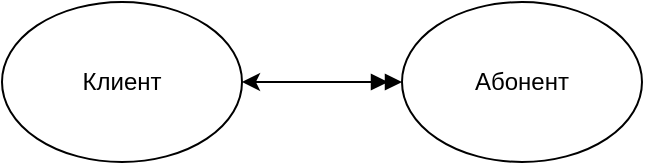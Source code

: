<mxfile version="16.2.7" type="device" pages="3"><diagram id="0HXGQej1jygalXFuXXq3" name="client-editing"><mxGraphModel dx="1422" dy="744" grid="1" gridSize="10" guides="1" tooltips="1" connect="1" arrows="1" fold="1" page="1" pageScale="1" pageWidth="827" pageHeight="1169" math="0" shadow="0"><root><mxCell id="0"/><mxCell id="1" parent="0"/><mxCell id="KYz6uAgzBBKJ0jILqrMB-1" value="Клиент" style="ellipse;whiteSpace=wrap;html=1;" parent="1" vertex="1"><mxGeometry x="200" y="40" width="120" height="80" as="geometry"/></mxCell><mxCell id="KYz6uAgzBBKJ0jILqrMB-2" value="Абонент" style="ellipse;whiteSpace=wrap;html=1;" parent="1" vertex="1"><mxGeometry x="400" y="40" width="120" height="80" as="geometry"/></mxCell><mxCell id="KYz6uAgzBBKJ0jILqrMB-5" value="" style="endArrow=classic;startArrow=doubleBlock;html=1;rounded=0;curved=1;startFill=1;" parent="1" source="KYz6uAgzBBKJ0jILqrMB-2" target="KYz6uAgzBBKJ0jILqrMB-1" edge="1"><mxGeometry width="50" height="50" relative="1" as="geometry"><mxPoint x="40" y="180" as="sourcePoint"/><mxPoint x="90" y="130" as="targetPoint"/></mxGeometry></mxCell></root></mxGraphModel></diagram><diagram id="BrjzJBGBjRQ6Zcm3hbNI" name="subscriber-adding"><mxGraphModel dx="1422" dy="744" grid="1" gridSize="10" guides="1" tooltips="1" connect="1" arrows="1" fold="1" page="1" pageScale="1" pageWidth="827" pageHeight="1169" math="0" shadow="0"><root><mxCell id="MzwzxaoXl1uZvFHuMdc4-0"/><mxCell id="MzwzxaoXl1uZvFHuMdc4-1" parent="MzwzxaoXl1uZvFHuMdc4-0"/><mxCell id="Ga3q-h5Ym-_Hg_Gj2N3h-0" value="Абонент" style="ellipse;whiteSpace=wrap;html=1;" parent="MzwzxaoXl1uZvFHuMdc4-1" vertex="1"><mxGeometry x="40" y="40" width="120" height="80" as="geometry"/></mxCell><mxCell id="Ga3q-h5Ym-_Hg_Gj2N3h-1" value="SIM-карта" style="ellipse;whiteSpace=wrap;html=1;" parent="MzwzxaoXl1uZvFHuMdc4-1" vertex="1"><mxGeometry x="240" y="40" width="120" height="80" as="geometry"/></mxCell><mxCell id="Ga3q-h5Ym-_Hg_Gj2N3h-2" value="" style="endArrow=classic;startArrow=classic;html=1;rounded=0;curved=1;startFill=1;" parent="MzwzxaoXl1uZvFHuMdc4-1" source="Ga3q-h5Ym-_Hg_Gj2N3h-1" target="Ga3q-h5Ym-_Hg_Gj2N3h-0" edge="1"><mxGeometry width="50" height="50" relative="1" as="geometry"><mxPoint x="-120" y="180" as="sourcePoint"/><mxPoint x="60.138" y="109.896" as="targetPoint"/></mxGeometry></mxCell></root></mxGraphModel></diagram><diagram name="subscriber-editing" id="1ySVTFRktUO3Nw1p7KIl"><mxGraphModel dx="1422" dy="744" grid="1" gridSize="10" guides="1" tooltips="1" connect="1" arrows="1" fold="1" page="1" pageScale="1" pageWidth="827" pageHeight="1169" math="0" shadow="0"><root><mxCell id="ANQSCMQ90tfDmMFsbOcU-0"/><mxCell id="ANQSCMQ90tfDmMFsbOcU-1" parent="ANQSCMQ90tfDmMFsbOcU-0"/><mxCell id="ANQSCMQ90tfDmMFsbOcU-2" value="Абонент" style="ellipse;whiteSpace=wrap;html=1;" parent="ANQSCMQ90tfDmMFsbOcU-1" vertex="1"><mxGeometry x="200" y="40" width="120" height="80" as="geometry"/></mxCell><mxCell id="syW-0E9U30v8VQTsoWqR-0" value="Клиент" style="ellipse;whiteSpace=wrap;html=1;" parent="ANQSCMQ90tfDmMFsbOcU-1" vertex="1"><mxGeometry x="360" y="160" width="120" height="80" as="geometry"/></mxCell><mxCell id="syW-0E9U30v8VQTsoWqR-3" value="" style="endArrow=classic;startArrow=classic;html=1;rounded=0;curved=1;startFill=1;" parent="ANQSCMQ90tfDmMFsbOcU-1" source="syW-0E9U30v8VQTsoWqR-0" target="ANQSCMQ90tfDmMFsbOcU-2" edge="1"><mxGeometry width="50" height="50" relative="1" as="geometry"><mxPoint x="-80" y="180" as="sourcePoint"/><mxPoint x="100.138" y="109.896" as="targetPoint"/></mxGeometry></mxCell><mxCell id="ByR3xL_VfXC9etUMIxvH-0" value="SIM-карта" style="ellipse;whiteSpace=wrap;html=1;" parent="ANQSCMQ90tfDmMFsbOcU-1" vertex="1"><mxGeometry x="40" y="160" width="120" height="80" as="geometry"/></mxCell><mxCell id="ByR3xL_VfXC9etUMIxvH-1" value="" style="endArrow=classic;startArrow=classic;html=1;rounded=0;curved=1;startFill=1;" parent="ANQSCMQ90tfDmMFsbOcU-1" source="ByR3xL_VfXC9etUMIxvH-0" target="ANQSCMQ90tfDmMFsbOcU-2" edge="1"><mxGeometry width="50" height="50" relative="1" as="geometry"><mxPoint x="390.138" y="180.104" as="sourcePoint"/><mxPoint x="309.862" y="119.896" as="targetPoint"/></mxGeometry></mxCell></root></mxGraphModel></diagram></mxfile>